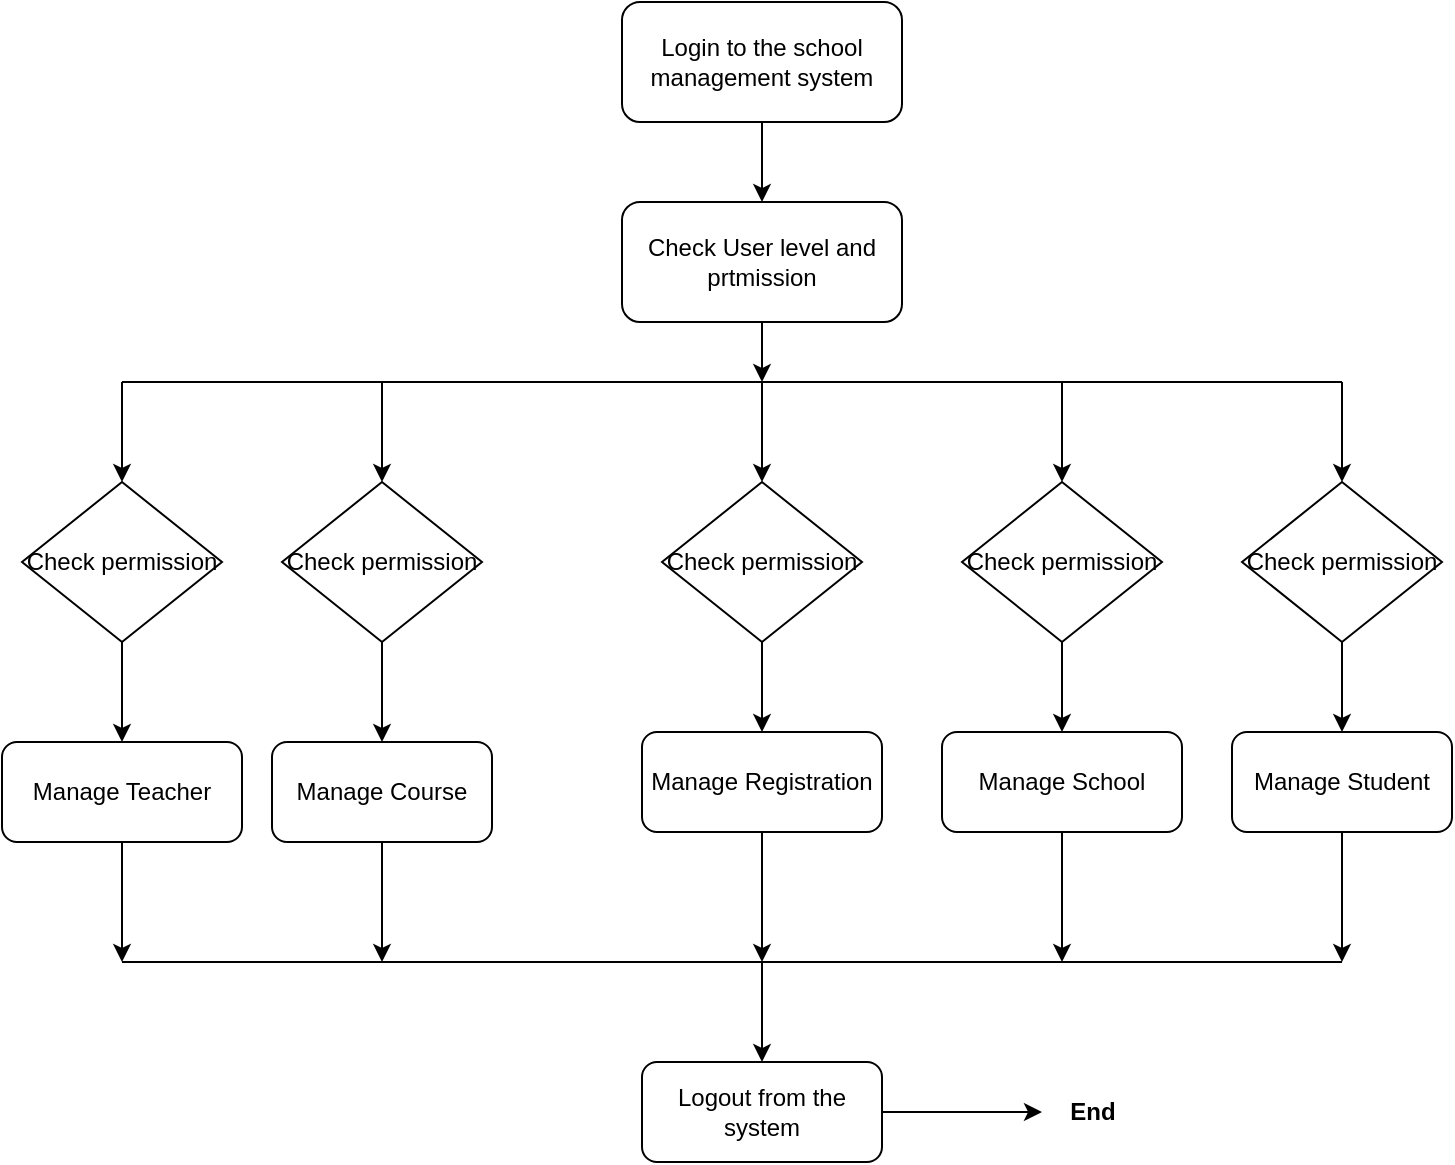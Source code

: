 <mxfile version="23.1.0" type="device">
  <diagram id="R2lEEEUBdFMjLlhIrx00" name="Page-1">
    <mxGraphModel dx="1120" dy="468" grid="1" gridSize="10" guides="1" tooltips="1" connect="1" arrows="1" fold="1" page="1" pageScale="1" pageWidth="850" pageHeight="1100" math="0" shadow="0" extFonts="Permanent Marker^https://fonts.googleapis.com/css?family=Permanent+Marker">
      <root>
        <mxCell id="0" />
        <mxCell id="1" parent="0" />
        <mxCell id="CNnHiovI_J0BDxI2pHjG-5" value="" style="edgeStyle=orthogonalEdgeStyle;rounded=0;orthogonalLoop=1;jettySize=auto;html=1;" edge="1" parent="1" source="CNnHiovI_J0BDxI2pHjG-1">
          <mxGeometry relative="1" as="geometry">
            <mxPoint x="420" y="230" as="targetPoint" />
          </mxGeometry>
        </mxCell>
        <mxCell id="CNnHiovI_J0BDxI2pHjG-1" value="Check User level and prtmission" style="rounded=1;whiteSpace=wrap;html=1;" vertex="1" parent="1">
          <mxGeometry x="350" y="140" width="140" height="60" as="geometry" />
        </mxCell>
        <mxCell id="CNnHiovI_J0BDxI2pHjG-3" value="" style="edgeStyle=orthogonalEdgeStyle;rounded=0;orthogonalLoop=1;jettySize=auto;html=1;" edge="1" parent="1" source="CNnHiovI_J0BDxI2pHjG-2" target="CNnHiovI_J0BDxI2pHjG-1">
          <mxGeometry relative="1" as="geometry" />
        </mxCell>
        <mxCell id="CNnHiovI_J0BDxI2pHjG-2" value="Login to the school management system" style="rounded=1;whiteSpace=wrap;html=1;" vertex="1" parent="1">
          <mxGeometry x="350" y="40" width="140" height="60" as="geometry" />
        </mxCell>
        <mxCell id="CNnHiovI_J0BDxI2pHjG-6" value="" style="endArrow=none;html=1;rounded=0;" edge="1" parent="1">
          <mxGeometry width="50" height="50" relative="1" as="geometry">
            <mxPoint x="100" y="230" as="sourcePoint" />
            <mxPoint x="710" y="230" as="targetPoint" />
          </mxGeometry>
        </mxCell>
        <mxCell id="CNnHiovI_J0BDxI2pHjG-7" value="" style="endArrow=classic;html=1;rounded=0;" edge="1" parent="1">
          <mxGeometry width="50" height="50" relative="1" as="geometry">
            <mxPoint x="710" y="230" as="sourcePoint" />
            <mxPoint x="710" y="280" as="targetPoint" />
          </mxGeometry>
        </mxCell>
        <mxCell id="CNnHiovI_J0BDxI2pHjG-8" value="" style="endArrow=classic;html=1;rounded=0;" edge="1" parent="1">
          <mxGeometry width="50" height="50" relative="1" as="geometry">
            <mxPoint x="570" y="230" as="sourcePoint" />
            <mxPoint x="570" y="280" as="targetPoint" />
          </mxGeometry>
        </mxCell>
        <mxCell id="CNnHiovI_J0BDxI2pHjG-9" value="" style="endArrow=classic;html=1;rounded=0;" edge="1" parent="1">
          <mxGeometry width="50" height="50" relative="1" as="geometry">
            <mxPoint x="420" y="230" as="sourcePoint" />
            <mxPoint x="420" y="280" as="targetPoint" />
          </mxGeometry>
        </mxCell>
        <mxCell id="CNnHiovI_J0BDxI2pHjG-10" value="" style="endArrow=classic;html=1;rounded=0;" edge="1" parent="1">
          <mxGeometry width="50" height="50" relative="1" as="geometry">
            <mxPoint x="230" y="230" as="sourcePoint" />
            <mxPoint x="230" y="280" as="targetPoint" />
          </mxGeometry>
        </mxCell>
        <mxCell id="CNnHiovI_J0BDxI2pHjG-11" value="" style="endArrow=classic;html=1;rounded=0;" edge="1" parent="1">
          <mxGeometry width="50" height="50" relative="1" as="geometry">
            <mxPoint x="100" y="230" as="sourcePoint" />
            <mxPoint x="100" y="280" as="targetPoint" />
          </mxGeometry>
        </mxCell>
        <mxCell id="CNnHiovI_J0BDxI2pHjG-22" value="" style="edgeStyle=orthogonalEdgeStyle;rounded=0;orthogonalLoop=1;jettySize=auto;html=1;" edge="1" parent="1" source="CNnHiovI_J0BDxI2pHjG-12" target="CNnHiovI_J0BDxI2pHjG-21">
          <mxGeometry relative="1" as="geometry" />
        </mxCell>
        <mxCell id="CNnHiovI_J0BDxI2pHjG-12" value="Check permission" style="rhombus;whiteSpace=wrap;html=1;" vertex="1" parent="1">
          <mxGeometry x="370" y="280" width="100" height="80" as="geometry" />
        </mxCell>
        <mxCell id="CNnHiovI_J0BDxI2pHjG-24" value="" style="edgeStyle=orthogonalEdgeStyle;rounded=0;orthogonalLoop=1;jettySize=auto;html=1;" edge="1" parent="1" source="CNnHiovI_J0BDxI2pHjG-13" target="CNnHiovI_J0BDxI2pHjG-23">
          <mxGeometry relative="1" as="geometry" />
        </mxCell>
        <mxCell id="CNnHiovI_J0BDxI2pHjG-13" value="Check permission" style="rhombus;whiteSpace=wrap;html=1;" vertex="1" parent="1">
          <mxGeometry x="520" y="280" width="100" height="80" as="geometry" />
        </mxCell>
        <mxCell id="CNnHiovI_J0BDxI2pHjG-20" value="" style="edgeStyle=orthogonalEdgeStyle;rounded=0;orthogonalLoop=1;jettySize=auto;html=1;" edge="1" parent="1" source="CNnHiovI_J0BDxI2pHjG-14" target="CNnHiovI_J0BDxI2pHjG-19">
          <mxGeometry relative="1" as="geometry" />
        </mxCell>
        <mxCell id="CNnHiovI_J0BDxI2pHjG-14" value="Check permission" style="rhombus;whiteSpace=wrap;html=1;" vertex="1" parent="1">
          <mxGeometry x="180" y="280" width="100" height="80" as="geometry" />
        </mxCell>
        <mxCell id="CNnHiovI_J0BDxI2pHjG-18" value="" style="edgeStyle=orthogonalEdgeStyle;rounded=0;orthogonalLoop=1;jettySize=auto;html=1;" edge="1" parent="1" source="CNnHiovI_J0BDxI2pHjG-15" target="CNnHiovI_J0BDxI2pHjG-17">
          <mxGeometry relative="1" as="geometry" />
        </mxCell>
        <mxCell id="CNnHiovI_J0BDxI2pHjG-15" value="Check permission" style="rhombus;whiteSpace=wrap;html=1;" vertex="1" parent="1">
          <mxGeometry x="50" y="280" width="100" height="80" as="geometry" />
        </mxCell>
        <mxCell id="CNnHiovI_J0BDxI2pHjG-26" value="" style="edgeStyle=orthogonalEdgeStyle;rounded=0;orthogonalLoop=1;jettySize=auto;html=1;" edge="1" parent="1" source="CNnHiovI_J0BDxI2pHjG-16" target="CNnHiovI_J0BDxI2pHjG-25">
          <mxGeometry relative="1" as="geometry" />
        </mxCell>
        <mxCell id="CNnHiovI_J0BDxI2pHjG-16" value="Check permission" style="rhombus;whiteSpace=wrap;html=1;" vertex="1" parent="1">
          <mxGeometry x="660" y="280" width="100" height="80" as="geometry" />
        </mxCell>
        <mxCell id="CNnHiovI_J0BDxI2pHjG-28" value="" style="edgeStyle=orthogonalEdgeStyle;rounded=0;orthogonalLoop=1;jettySize=auto;html=1;" edge="1" parent="1" source="CNnHiovI_J0BDxI2pHjG-17">
          <mxGeometry relative="1" as="geometry">
            <mxPoint x="100" y="520" as="targetPoint" />
          </mxGeometry>
        </mxCell>
        <mxCell id="CNnHiovI_J0BDxI2pHjG-17" value="Manage Teacher" style="rounded=1;whiteSpace=wrap;html=1;" vertex="1" parent="1">
          <mxGeometry x="40" y="410" width="120" height="50" as="geometry" />
        </mxCell>
        <mxCell id="CNnHiovI_J0BDxI2pHjG-30" value="" style="edgeStyle=orthogonalEdgeStyle;rounded=0;orthogonalLoop=1;jettySize=auto;html=1;" edge="1" parent="1" source="CNnHiovI_J0BDxI2pHjG-19">
          <mxGeometry relative="1" as="geometry">
            <mxPoint x="230" y="520" as="targetPoint" />
          </mxGeometry>
        </mxCell>
        <mxCell id="CNnHiovI_J0BDxI2pHjG-19" value="Manage Course" style="rounded=1;whiteSpace=wrap;html=1;" vertex="1" parent="1">
          <mxGeometry x="175" y="410" width="110" height="50" as="geometry" />
        </mxCell>
        <mxCell id="CNnHiovI_J0BDxI2pHjG-32" value="" style="edgeStyle=orthogonalEdgeStyle;rounded=0;orthogonalLoop=1;jettySize=auto;html=1;" edge="1" parent="1" source="CNnHiovI_J0BDxI2pHjG-21">
          <mxGeometry relative="1" as="geometry">
            <mxPoint x="420" y="520" as="targetPoint" />
          </mxGeometry>
        </mxCell>
        <mxCell id="CNnHiovI_J0BDxI2pHjG-21" value="Manage Registration" style="rounded=1;whiteSpace=wrap;html=1;" vertex="1" parent="1">
          <mxGeometry x="360" y="405" width="120" height="50" as="geometry" />
        </mxCell>
        <mxCell id="CNnHiovI_J0BDxI2pHjG-34" value="" style="edgeStyle=orthogonalEdgeStyle;rounded=0;orthogonalLoop=1;jettySize=auto;html=1;" edge="1" parent="1" source="CNnHiovI_J0BDxI2pHjG-23">
          <mxGeometry relative="1" as="geometry">
            <mxPoint x="570" y="520" as="targetPoint" />
          </mxGeometry>
        </mxCell>
        <mxCell id="CNnHiovI_J0BDxI2pHjG-23" value="Manage School" style="rounded=1;whiteSpace=wrap;html=1;" vertex="1" parent="1">
          <mxGeometry x="510" y="405" width="120" height="50" as="geometry" />
        </mxCell>
        <mxCell id="CNnHiovI_J0BDxI2pHjG-36" value="" style="edgeStyle=orthogonalEdgeStyle;rounded=0;orthogonalLoop=1;jettySize=auto;html=1;" edge="1" parent="1" source="CNnHiovI_J0BDxI2pHjG-25">
          <mxGeometry relative="1" as="geometry">
            <mxPoint x="710" y="520" as="targetPoint" />
          </mxGeometry>
        </mxCell>
        <mxCell id="CNnHiovI_J0BDxI2pHjG-25" value="Manage Student" style="rounded=1;whiteSpace=wrap;html=1;" vertex="1" parent="1">
          <mxGeometry x="655" y="405" width="110" height="50" as="geometry" />
        </mxCell>
        <mxCell id="CNnHiovI_J0BDxI2pHjG-37" value="" style="endArrow=none;html=1;rounded=0;" edge="1" parent="1">
          <mxGeometry width="50" height="50" relative="1" as="geometry">
            <mxPoint x="100" y="520" as="sourcePoint" />
            <mxPoint x="710" y="520" as="targetPoint" />
          </mxGeometry>
        </mxCell>
        <mxCell id="CNnHiovI_J0BDxI2pHjG-38" value="" style="endArrow=classic;html=1;rounded=0;" edge="1" parent="1">
          <mxGeometry width="50" height="50" relative="1" as="geometry">
            <mxPoint x="420" y="520" as="sourcePoint" />
            <mxPoint x="420" y="570" as="targetPoint" />
          </mxGeometry>
        </mxCell>
        <mxCell id="CNnHiovI_J0BDxI2pHjG-41" value="" style="edgeStyle=orthogonalEdgeStyle;rounded=0;orthogonalLoop=1;jettySize=auto;html=1;" edge="1" parent="1" source="CNnHiovI_J0BDxI2pHjG-39">
          <mxGeometry relative="1" as="geometry">
            <mxPoint x="560" y="595" as="targetPoint" />
          </mxGeometry>
        </mxCell>
        <mxCell id="CNnHiovI_J0BDxI2pHjG-39" value="Logout from the system" style="rounded=1;whiteSpace=wrap;html=1;" vertex="1" parent="1">
          <mxGeometry x="360" y="570" width="120" height="50" as="geometry" />
        </mxCell>
        <mxCell id="CNnHiovI_J0BDxI2pHjG-42" value="&lt;b&gt;End&lt;/b&gt;" style="text;html=1;align=center;verticalAlign=middle;resizable=0;points=[];autosize=1;strokeColor=none;fillColor=none;" vertex="1" parent="1">
          <mxGeometry x="560" y="580" width="50" height="30" as="geometry" />
        </mxCell>
      </root>
    </mxGraphModel>
  </diagram>
</mxfile>
